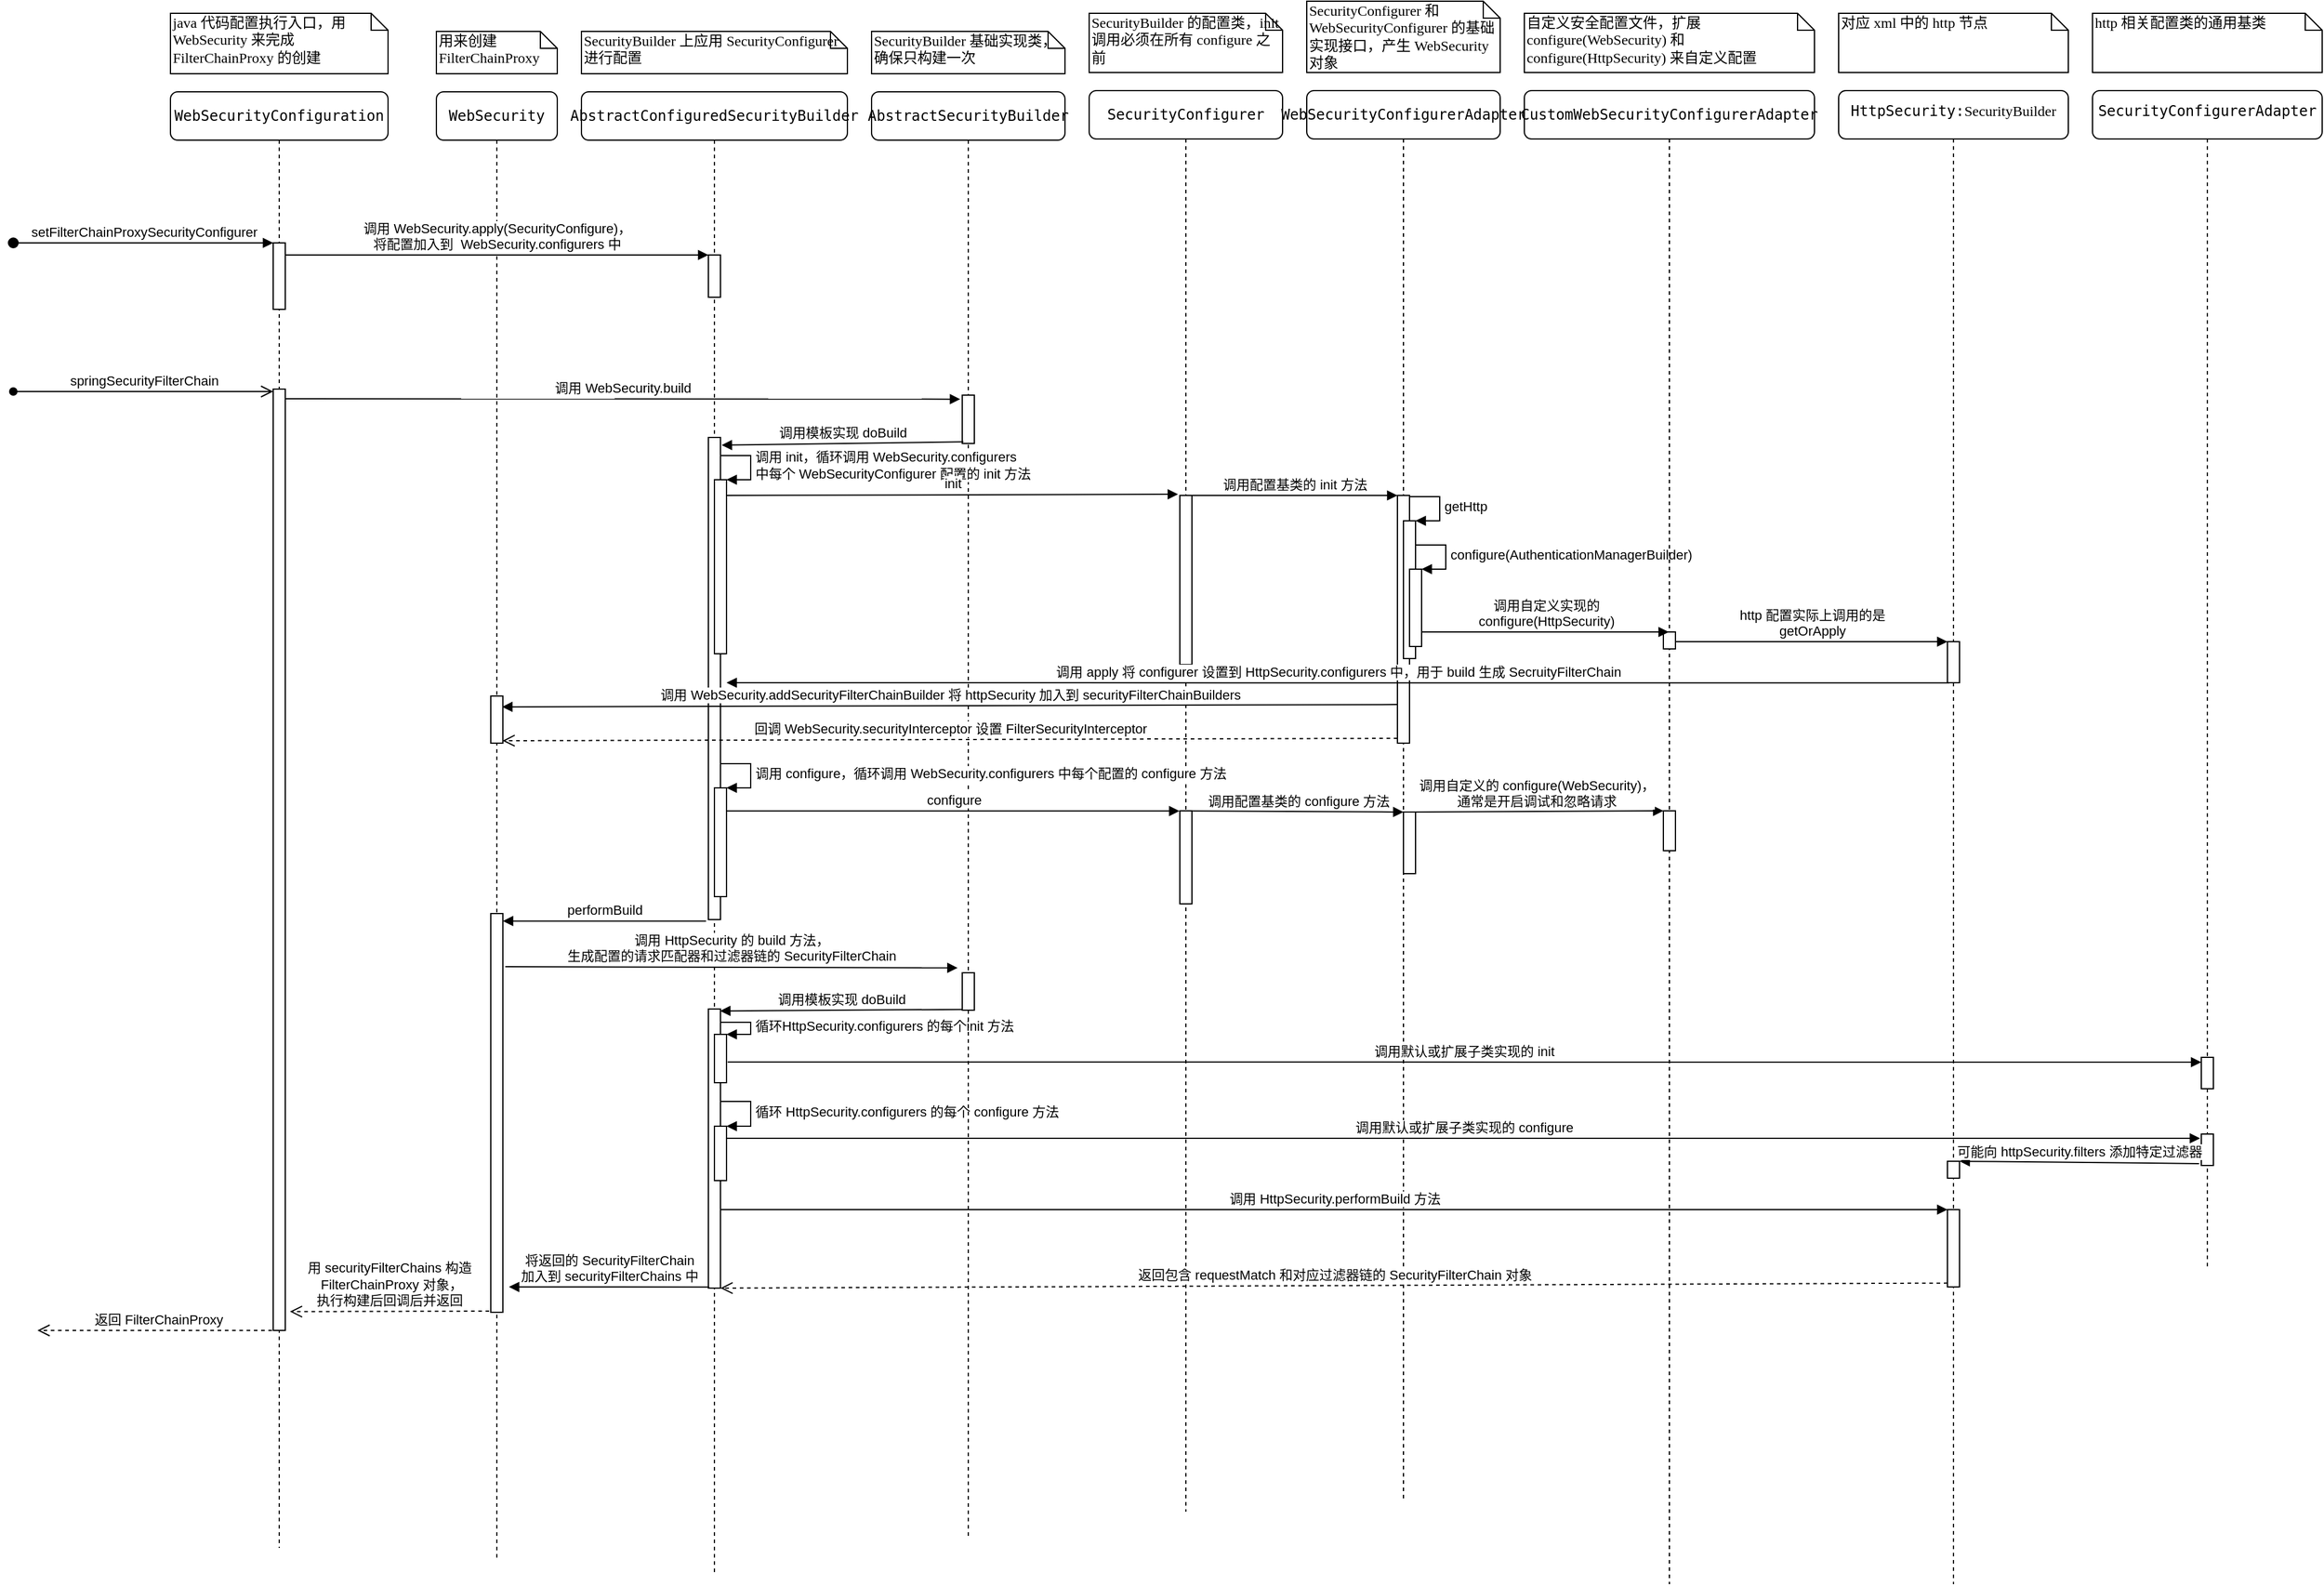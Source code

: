 <mxfile version="10.6.7" type="github"><diagram name="Page-1" id="13e1069c-82ec-6db2-03f1-153e76fe0fe0"><mxGraphModel dx="2810" dy="1562" grid="1" gridSize="10" guides="1" tooltips="1" connect="1" arrows="1" fold="1" page="1" pageScale="1" pageWidth="1100" pageHeight="850" background="#ffffff" math="0" shadow="0"><root><mxCell id="0"/><mxCell id="1" parent="0"/><mxCell id="7baba1c4bc27f4b0-2" value="&lt;pre&gt;&lt;span&gt;WebSecurity&lt;/span&gt;&lt;/pre&gt;" style="shape=umlLifeline;perimeter=lifelinePerimeter;whiteSpace=wrap;html=1;container=1;collapsible=0;recursiveResize=0;outlineConnect=0;rounded=1;shadow=0;comic=0;labelBackgroundColor=none;strokeColor=#000000;strokeWidth=1;fillColor=#FFFFFF;fontFamily=Verdana;fontSize=12;fontColor=#000000;align=center;" parent="1" vertex="1"><mxGeometry x="430" y="115" width="100" height="1215" as="geometry"/></mxCell><mxCell id="IPR779nHs_zAGFgSF5oa-5" value="" style="html=1;points=[];perimeter=orthogonalPerimeter;" parent="7baba1c4bc27f4b0-2" vertex="1"><mxGeometry x="45" y="680" width="10" height="330" as="geometry"/></mxCell><mxCell id="iYHozTLP1dJdDWpyzd3U-3" value="" style="html=1;points=[];perimeter=orthogonalPerimeter;" vertex="1" parent="7baba1c4bc27f4b0-2"><mxGeometry x="45" y="500" width="10" height="39" as="geometry"/></mxCell><mxCell id="7baba1c4bc27f4b0-3" value="&lt;pre&gt;&lt;pre&gt;&lt;span&gt;AbstractConfiguredSecurityBuilder&lt;/span&gt;&lt;/pre&gt;&lt;/pre&gt;" style="shape=umlLifeline;perimeter=lifelinePerimeter;whiteSpace=wrap;html=1;container=1;collapsible=0;recursiveResize=0;outlineConnect=0;rounded=1;shadow=0;comic=0;labelBackgroundColor=none;strokeColor=#000000;strokeWidth=1;fillColor=#FFFFFF;fontFamily=Verdana;fontSize=12;fontColor=#000000;align=center;" parent="1" vertex="1"><mxGeometry x="550" y="115" width="220" height="1225" as="geometry"/></mxCell><mxCell id="IPR779nHs_zAGFgSF5oa-39" value="" style="html=1;points=[];perimeter=orthogonalPerimeter;" parent="7baba1c4bc27f4b0-3" vertex="1"><mxGeometry x="105" y="135" width="10" height="35" as="geometry"/></mxCell><mxCell id="iYHozTLP1dJdDWpyzd3U-6" value="" style="html=1;points=[];perimeter=orthogonalPerimeter;" vertex="1" parent="7baba1c4bc27f4b0-3"><mxGeometry x="105" y="759" width="10" height="231" as="geometry"/></mxCell><mxCell id="iYHozTLP1dJdDWpyzd3U-8" value="" style="html=1;points=[];perimeter=orthogonalPerimeter;" vertex="1" parent="7baba1c4bc27f4b0-3"><mxGeometry x="110" y="780" width="10" height="40" as="geometry"/></mxCell><mxCell id="iYHozTLP1dJdDWpyzd3U-9" value="循环HttpSecurity.configurers 的每个init 方法" style="edgeStyle=orthogonalEdgeStyle;html=1;align=left;spacingLeft=2;endArrow=block;rounded=0;entryX=1;entryY=0;" edge="1" target="iYHozTLP1dJdDWpyzd3U-8" parent="7baba1c4bc27f4b0-3"><mxGeometry relative="1" as="geometry"><mxPoint x="115" y="770" as="sourcePoint"/><Array as="points"><mxPoint x="140" y="770"/></Array></mxGeometry></mxCell><mxCell id="iYHozTLP1dJdDWpyzd3U-15" value="" style="html=1;points=[];perimeter=orthogonalPerimeter;" vertex="1" parent="7baba1c4bc27f4b0-3"><mxGeometry x="110" y="856" width="10" height="45" as="geometry"/></mxCell><mxCell id="iYHozTLP1dJdDWpyzd3U-16" value="循环 HttpSecurity.configurers 的每个 configure 方法" style="edgeStyle=orthogonalEdgeStyle;html=1;align=left;spacingLeft=2;endArrow=block;rounded=0;entryX=1;entryY=0;" edge="1" target="iYHozTLP1dJdDWpyzd3U-15" parent="7baba1c4bc27f4b0-3"><mxGeometry relative="1" as="geometry"><mxPoint x="115" y="835.5" as="sourcePoint"/><Array as="points"><mxPoint x="140" y="835.5"/></Array></mxGeometry></mxCell><mxCell id="7baba1c4bc27f4b0-8" value="&lt;pre&gt;&lt;span&gt;WebSecurityConfiguration&lt;/span&gt;&lt;/pre&gt;" style="shape=umlLifeline;perimeter=lifelinePerimeter;whiteSpace=wrap;html=1;container=1;collapsible=0;recursiveResize=0;outlineConnect=0;rounded=1;shadow=0;comic=0;labelBackgroundColor=none;strokeColor=#000000;strokeWidth=1;fillColor=#FFFFFF;fontFamily=Verdana;fontSize=12;fontColor=#000000;align=center;" parent="1" vertex="1"><mxGeometry x="210" y="115" width="180" height="1205" as="geometry"/></mxCell><mxCell id="IPR779nHs_zAGFgSF5oa-37" value="" style="html=1;points=[];perimeter=orthogonalPerimeter;" parent="7baba1c4bc27f4b0-8" vertex="1"><mxGeometry x="85" y="125" width="10" height="55" as="geometry"/></mxCell><mxCell id="IPR779nHs_zAGFgSF5oa-38" value="setFilterChainProxySecurityConfigurer" style="html=1;verticalAlign=bottom;startArrow=oval;endArrow=block;startSize=8;strokeColor=#000000;" parent="7baba1c4bc27f4b0-8" target="IPR779nHs_zAGFgSF5oa-37" edge="1"><mxGeometry relative="1" as="geometry"><mxPoint x="-130" y="125" as="sourcePoint"/></mxGeometry></mxCell><mxCell id="iYHozTLP1dJdDWpyzd3U-40" value="返回 FilterChainProxy" style="html=1;verticalAlign=bottom;endArrow=open;dashed=1;endSize=8;" edge="1" parent="7baba1c4bc27f4b0-8"><mxGeometry relative="1" as="geometry"><mxPoint x="90" y="1025" as="sourcePoint"/><mxPoint x="-110" y="1025" as="targetPoint"/></mxGeometry></mxCell><mxCell id="7baba1c4bc27f4b0-40" value="java 代码配置执行入口，用 WebSecurity 来完成 FilterChainProxy 的创建" style="shape=note;whiteSpace=wrap;html=1;size=14;verticalAlign=top;align=left;spacingTop=-6;rounded=0;shadow=0;comic=0;labelBackgroundColor=none;strokeColor=#000000;strokeWidth=1;fillColor=#FFFFFF;fontFamily=Verdana;fontSize=12;fontColor=#000000;" parent="1" vertex="1"><mxGeometry x="210" y="50" width="180" height="50" as="geometry"/></mxCell><mxCell id="7baba1c4bc27f4b0-41" value="用来创建 FilterChainProxy" style="shape=note;whiteSpace=wrap;html=1;size=14;verticalAlign=top;align=left;spacingTop=-6;rounded=0;shadow=0;comic=0;labelBackgroundColor=none;strokeColor=#000000;strokeWidth=1;fillColor=#FFFFFF;fontFamily=Verdana;fontSize=12;fontColor=#000000;" parent="1" vertex="1"><mxGeometry x="430" y="65" width="100" height="35" as="geometry"/></mxCell><mxCell id="7baba1c4bc27f4b0-42" value="SecurityBuilder 上应用 SecurityConfigurer 进行配置" style="shape=note;whiteSpace=wrap;html=1;size=14;verticalAlign=top;align=left;spacingTop=-6;rounded=0;shadow=0;comic=0;labelBackgroundColor=none;strokeColor=#000000;strokeWidth=1;fillColor=#FFFFFF;fontFamily=Verdana;fontSize=12;fontColor=#000000;" parent="1" vertex="1"><mxGeometry x="550" y="65" width="220" height="35" as="geometry"/></mxCell><mxCell id="IPR779nHs_zAGFgSF5oa-20" value="&lt;pre&gt;&lt;span&gt;AbstractSecurityBuilder&lt;/span&gt;&lt;/pre&gt;" style="shape=umlLifeline;perimeter=lifelinePerimeter;whiteSpace=wrap;html=1;container=1;collapsible=0;recursiveResize=0;outlineConnect=0;rounded=1;shadow=0;comic=0;labelBackgroundColor=none;strokeColor=#000000;strokeWidth=1;fillColor=#FFFFFF;fontFamily=Verdana;fontSize=12;fontColor=#000000;align=center;" parent="1" vertex="1"><mxGeometry x="790" y="115" width="160" height="1195" as="geometry"/></mxCell><mxCell id="iYHozTLP1dJdDWpyzd3U-5" value="" style="html=1;points=[];perimeter=orthogonalPerimeter;rounded=0;shadow=0;comic=0;labelBackgroundColor=none;strokeColor=#000000;strokeWidth=1;fillColor=#FFFFFF;fontFamily=Verdana;fontSize=12;fontColor=#000000;align=center;" vertex="1" parent="IPR779nHs_zAGFgSF5oa-20"><mxGeometry x="75" y="729" width="10" height="31" as="geometry"/></mxCell><mxCell id="IPR779nHs_zAGFgSF5oa-22" value="SecurityBuilder 基础实现类，确保只构建一次" style="shape=note;whiteSpace=wrap;html=1;size=14;verticalAlign=top;align=left;spacingTop=-6;rounded=0;shadow=0;comic=0;labelBackgroundColor=none;strokeColor=#000000;strokeWidth=1;fillColor=#FFFFFF;fontFamily=Verdana;fontSize=12;fontColor=#000000;" parent="1" vertex="1"><mxGeometry x="790" y="65" width="160" height="35" as="geometry"/></mxCell><mxCell id="IPR779nHs_zAGFgSF5oa-26" value="&lt;pre&gt;&lt;pre&gt;&lt;span&gt;SecurityConfigurer&lt;/span&gt;&lt;/pre&gt;&lt;/pre&gt;" style="shape=umlLifeline;perimeter=lifelinePerimeter;whiteSpace=wrap;html=1;container=1;collapsible=0;recursiveResize=0;outlineConnect=0;rounded=1;shadow=0;comic=0;labelBackgroundColor=none;strokeColor=#000000;strokeWidth=1;fillColor=#FFFFFF;fontFamily=Verdana;fontSize=12;fontColor=#000000;align=center;" parent="1" vertex="1"><mxGeometry x="970" y="114" width="160" height="1176" as="geometry"/></mxCell><mxCell id="IPR779nHs_zAGFgSF5oa-28" value="SecurityBuilder 的配置类，init 调用必须在所有 configure 之前" style="shape=note;whiteSpace=wrap;html=1;size=14;verticalAlign=top;align=left;spacingTop=-6;rounded=0;shadow=0;comic=0;labelBackgroundColor=none;strokeColor=#000000;strokeWidth=1;fillColor=#FFFFFF;fontFamily=Verdana;fontSize=12;fontColor=#000000;" parent="1" vertex="1"><mxGeometry x="970" y="50" width="160" height="49" as="geometry"/></mxCell><mxCell id="7baba1c4bc27f4b0-13" value="" style="html=1;points=[];perimeter=orthogonalPerimeter;rounded=0;shadow=0;comic=0;labelBackgroundColor=none;strokeColor=#000000;strokeWidth=1;fillColor=#FFFFFF;fontFamily=Verdana;fontSize=12;fontColor=#000000;align=center;" parent="1" vertex="1"><mxGeometry x="655" y="401" width="10" height="399" as="geometry"/></mxCell><mxCell id="IPR779nHs_zAGFgSF5oa-24" value="" style="html=1;points=[];perimeter=orthogonalPerimeter;" parent="1" vertex="1"><mxGeometry x="660" y="436" width="10" height="144" as="geometry"/></mxCell><mxCell id="IPR779nHs_zAGFgSF5oa-25" value="调用 init，循环调用 WebSecurity.configurers &lt;br&gt;中每个 WebSecurityConfigurer 配置的 init 方法" style="edgeStyle=orthogonalEdgeStyle;html=1;align=left;spacingLeft=2;endArrow=block;rounded=0;entryX=1;entryY=0;strokeColor=#000000;" parent="1" target="IPR779nHs_zAGFgSF5oa-24" edge="1"><mxGeometry relative="1" as="geometry"><mxPoint x="665" y="416" as="sourcePoint"/><Array as="points"><mxPoint x="690" y="416"/></Array></mxGeometry></mxCell><mxCell id="IPR779nHs_zAGFgSF5oa-29" value="init" style="html=1;verticalAlign=bottom;endArrow=block;strokeColor=#000000;exitX=1.022;exitY=0.122;exitDx=0;exitDy=0;exitPerimeter=0;" parent="1" edge="1"><mxGeometry width="80" relative="1" as="geometry"><mxPoint x="669.833" y="449" as="sourcePoint"/><mxPoint x="1043.5" y="448" as="targetPoint"/></mxGeometry></mxCell><mxCell id="IPR779nHs_zAGFgSF5oa-32" value="" style="html=1;points=[];perimeter=orthogonalPerimeter;" parent="1" vertex="1"><mxGeometry x="660" y="691" width="10" height="90" as="geometry"/></mxCell><mxCell id="IPR779nHs_zAGFgSF5oa-33" value="调用 configure，循环调用 WebSecurity.configurers 中每个配置的 configure 方法" style="edgeStyle=orthogonalEdgeStyle;html=1;align=left;spacingLeft=2;endArrow=block;rounded=0;entryX=1;entryY=0;strokeColor=#000000;" parent="1" target="IPR779nHs_zAGFgSF5oa-32" edge="1"><mxGeometry relative="1" as="geometry"><mxPoint x="665" y="671" as="sourcePoint"/><Array as="points"><mxPoint x="690" y="671"/></Array></mxGeometry></mxCell><mxCell id="IPR779nHs_zAGFgSF5oa-2" value="" style="html=1;points=[];perimeter=orthogonalPerimeter;" parent="1" vertex="1"><mxGeometry x="295" y="361" width="10" height="779" as="geometry"/></mxCell><mxCell id="IPR779nHs_zAGFgSF5oa-6" value="performBuild" style="html=1;verticalAlign=bottom;startArrow=none;endArrow=block;startSize=8;startFill=0;strokeColor=#000000;exitX=-0.191;exitY=1.003;exitDx=0;exitDy=0;exitPerimeter=0;" parent="1" source="7baba1c4bc27f4b0-13" target="IPR779nHs_zAGFgSF5oa-5" edge="1"><mxGeometry x="0.003" relative="1" as="geometry"><mxPoint x="654" y="571" as="sourcePoint"/><mxPoint as="offset"/></mxGeometry></mxCell><mxCell id="IPR779nHs_zAGFgSF5oa-7" value="调用 WebSecurity.build&lt;br&gt;" style="html=1;verticalAlign=bottom;endArrow=block;strokeColor=#000000;entryX=-0.167;entryY=0.083;entryDx=0;entryDy=0;entryPerimeter=0;" parent="1" target="IPR779nHs_zAGFgSF5oa-21" edge="1"><mxGeometry width="80" relative="1" as="geometry"><mxPoint x="305" y="369" as="sourcePoint"/><mxPoint x="385" y="365.5" as="targetPoint"/></mxGeometry></mxCell><mxCell id="IPR779nHs_zAGFgSF5oa-18" value="springSecurityFilterChain" style="html=1;verticalAlign=bottom;startArrow=oval;startFill=1;endArrow=open;startSize=6;endSize=8;strokeColor=#000000;entryX=-0.033;entryY=0.021;entryDx=0;entryDy=0;entryPerimeter=0;" parent="1" edge="1"><mxGeometry width="80" relative="1" as="geometry"><mxPoint x="80" y="363" as="sourcePoint"/><mxPoint x="295" y="363" as="targetPoint"/></mxGeometry></mxCell><mxCell id="IPR779nHs_zAGFgSF5oa-21" value="" style="html=1;points=[];perimeter=orthogonalPerimeter;rounded=0;shadow=0;comic=0;labelBackgroundColor=none;strokeColor=#000000;strokeWidth=1;fillColor=#FFFFFF;fontFamily=Verdana;fontSize=12;fontColor=#000000;align=center;" parent="1" vertex="1"><mxGeometry x="865" y="366" width="10" height="40" as="geometry"/></mxCell><mxCell id="IPR779nHs_zAGFgSF5oa-23" value="调用模板实现 doBuild" style="html=1;verticalAlign=bottom;startArrow=none;endArrow=block;startSize=8;startFill=0;strokeColor=#000000;entryX=1.1;entryY=0.016;entryDx=0;entryDy=0;entryPerimeter=0;exitX=0.1;exitY=0.967;exitDx=0;exitDy=0;exitPerimeter=0;" parent="1" source="IPR779nHs_zAGFgSF5oa-21" target="7baba1c4bc27f4b0-13" edge="1"><mxGeometry x="0.003" relative="1" as="geometry"><mxPoint x="852" y="403" as="sourcePoint"/><mxPoint x="696" y="434" as="targetPoint"/><mxPoint as="offset"/></mxGeometry></mxCell><mxCell id="IPR779nHs_zAGFgSF5oa-27" value="" style="html=1;points=[];perimeter=orthogonalPerimeter;rounded=0;shadow=0;comic=0;labelBackgroundColor=none;strokeColor=#000000;strokeWidth=1;fillColor=#FFFFFF;fontFamily=Verdana;fontSize=12;fontColor=#000000;align=center;" parent="1" vertex="1"><mxGeometry x="1045" y="449" width="10" height="140" as="geometry"/></mxCell><mxCell id="IPR779nHs_zAGFgSF5oa-34" value="configure" style="html=1;verticalAlign=bottom;endArrow=block;strokeColor=#000000;entryX=-0.033;entryY=0.002;entryDx=0;entryDy=0;entryPerimeter=0;" parent="1" source="IPR779nHs_zAGFgSF5oa-32" target="IPR779nHs_zAGFgSF5oa-35" edge="1"><mxGeometry width="80" relative="1" as="geometry"><mxPoint x="660" y="526.5" as="sourcePoint"/><mxPoint x="1044" y="660" as="targetPoint"/></mxGeometry></mxCell><mxCell id="IPR779nHs_zAGFgSF5oa-35" value="" style="html=1;points=[];perimeter=orthogonalPerimeter;rounded=0;shadow=0;comic=0;labelBackgroundColor=none;strokeColor=#000000;strokeWidth=1;fillColor=#FFFFFF;fontFamily=Verdana;fontSize=12;fontColor=#000000;align=center;" parent="1" vertex="1"><mxGeometry x="1045" y="710" width="10" height="77" as="geometry"/></mxCell><mxCell id="IPR779nHs_zAGFgSF5oa-40" value="调用 WebSecurity.apply(SecurityConfigure)，&lt;br&gt;将配置加入到&amp;nbsp; WebSecurity.&lt;span&gt;configurers 中&lt;/span&gt;" style="html=1;verticalAlign=bottom;endArrow=block;entryX=0;entryY=0;strokeColor=#000000;" parent="1" source="IPR779nHs_zAGFgSF5oa-37" target="IPR779nHs_zAGFgSF5oa-39" edge="1"><mxGeometry relative="1" as="geometry"><mxPoint x="585" y="250" as="sourcePoint"/></mxGeometry></mxCell><mxCell id="IPR779nHs_zAGFgSF5oa-42" value="&lt;pre&gt;&lt;pre&gt;&lt;pre&gt;&lt;span&gt;WebSecurityConfigurerAdapter&lt;/span&gt;&lt;/pre&gt;&lt;/pre&gt;&lt;/pre&gt;" style="shape=umlLifeline;perimeter=lifelinePerimeter;whiteSpace=wrap;html=1;container=1;collapsible=0;recursiveResize=0;outlineConnect=0;rounded=1;shadow=0;comic=0;labelBackgroundColor=none;strokeColor=#000000;strokeWidth=1;fillColor=#FFFFFF;fontFamily=Verdana;fontSize=12;fontColor=#000000;align=center;" parent="1" vertex="1"><mxGeometry x="1150" y="114" width="160" height="1166" as="geometry"/></mxCell><mxCell id="IPR779nHs_zAGFgSF5oa-50" value="" style="html=1;points=[];perimeter=orthogonalPerimeter;" parent="IPR779nHs_zAGFgSF5oa-42" vertex="1"><mxGeometry x="75" y="335" width="10" height="205" as="geometry"/></mxCell><mxCell id="IPR779nHs_zAGFgSF5oa-53" value="" style="html=1;points=[];perimeter=orthogonalPerimeter;" parent="IPR779nHs_zAGFgSF5oa-42" vertex="1"><mxGeometry x="80" y="597" width="10" height="51" as="geometry"/></mxCell><mxCell id="IPR779nHs_zAGFgSF5oa-57" value="" style="html=1;points=[];perimeter=orthogonalPerimeter;labelBackgroundColor=#ffffff;" parent="IPR779nHs_zAGFgSF5oa-42" vertex="1"><mxGeometry x="80" y="356" width="10" height="114" as="geometry"/></mxCell><mxCell id="IPR779nHs_zAGFgSF5oa-58" value="getHttp" style="edgeStyle=orthogonalEdgeStyle;html=1;align=left;spacingLeft=2;endArrow=block;rounded=0;entryX=1;entryY=0;strokeColor=#000000;" parent="IPR779nHs_zAGFgSF5oa-42" target="IPR779nHs_zAGFgSF5oa-57" edge="1"><mxGeometry relative="1" as="geometry"><mxPoint x="85" y="336" as="sourcePoint"/><Array as="points"><mxPoint x="110" y="336"/></Array></mxGeometry></mxCell><mxCell id="IPR779nHs_zAGFgSF5oa-59" value="" style="html=1;points=[];perimeter=orthogonalPerimeter;labelBackgroundColor=#ffffff;" parent="IPR779nHs_zAGFgSF5oa-42" vertex="1"><mxGeometry x="85" y="396" width="10" height="64" as="geometry"/></mxCell><mxCell id="IPR779nHs_zAGFgSF5oa-60" value="configure(AuthenticationManagerBuilder)" style="edgeStyle=orthogonalEdgeStyle;html=1;align=left;spacingLeft=2;endArrow=block;rounded=0;entryX=1;entryY=0;strokeColor=#000000;" parent="IPR779nHs_zAGFgSF5oa-42" target="IPR779nHs_zAGFgSF5oa-59" edge="1"><mxGeometry relative="1" as="geometry"><mxPoint x="90" y="376" as="sourcePoint"/><Array as="points"><mxPoint x="115" y="376"/></Array></mxGeometry></mxCell><mxCell id="IPR779nHs_zAGFgSF5oa-43" value="SecurityConfigurer 和 WebSecurityConfigurer 的基础实现接口，产生 WebSecurity 对象" style="shape=note;whiteSpace=wrap;html=1;size=14;verticalAlign=top;align=left;spacingTop=-6;rounded=0;shadow=0;comic=0;labelBackgroundColor=none;strokeColor=#000000;strokeWidth=1;fillColor=#FFFFFF;fontFamily=Verdana;fontSize=12;fontColor=#000000;" parent="1" vertex="1"><mxGeometry x="1150" y="40" width="160" height="59" as="geometry"/></mxCell><mxCell id="IPR779nHs_zAGFgSF5oa-46" value="&lt;pre&gt;&lt;pre&gt;&lt;span&gt;CustomWebSecurityConfigurerAdapter&lt;/span&gt;&lt;/pre&gt;&lt;/pre&gt;" style="shape=umlLifeline;perimeter=lifelinePerimeter;whiteSpace=wrap;html=1;container=1;collapsible=0;recursiveResize=0;outlineConnect=0;rounded=1;shadow=0;comic=0;labelBackgroundColor=none;strokeColor=#000000;strokeWidth=1;fillColor=#FFFFFF;fontFamily=Verdana;fontSize=12;fontColor=#000000;align=center;" parent="1" vertex="1"><mxGeometry x="1330" y="114" width="240" height="1236" as="geometry"/></mxCell><mxCell id="IPR779nHs_zAGFgSF5oa-61" value="" style="html=1;points=[];perimeter=orthogonalPerimeter;labelBackgroundColor=#ffffff;" parent="IPR779nHs_zAGFgSF5oa-46" vertex="1"><mxGeometry x="115" y="448" width="10" height="14" as="geometry"/></mxCell><mxCell id="IPR779nHs_zAGFgSF5oa-64" value="" style="html=1;points=[];perimeter=orthogonalPerimeter;labelBackgroundColor=#ffffff;" parent="IPR779nHs_zAGFgSF5oa-46" vertex="1"><mxGeometry x="115" y="596" width="10" height="33" as="geometry"/></mxCell><mxCell id="IPR779nHs_zAGFgSF5oa-47" value="自定义安全配置文件，扩展 configure(WebSecurity) 和 configure(HttpSecurity) 来自定义配置" style="shape=note;whiteSpace=wrap;html=1;size=14;verticalAlign=top;align=left;spacingTop=-6;rounded=0;shadow=0;comic=0;labelBackgroundColor=none;strokeColor=#000000;strokeWidth=1;fillColor=#FFFFFF;fontFamily=Verdana;fontSize=12;fontColor=#000000;" parent="1" vertex="1"><mxGeometry x="1330" y="50" width="240" height="49" as="geometry"/></mxCell><mxCell id="IPR779nHs_zAGFgSF5oa-51" value="调用配置基类的 init 方法" style="html=1;verticalAlign=bottom;endArrow=block;entryX=0;entryY=0;strokeColor=#000000;" parent="1" source="IPR779nHs_zAGFgSF5oa-27" target="IPR779nHs_zAGFgSF5oa-50" edge="1"><mxGeometry relative="1" as="geometry"><mxPoint x="1050" y="449" as="sourcePoint"/></mxGeometry></mxCell><mxCell id="IPR779nHs_zAGFgSF5oa-54" value="调用配置基类的 configure 方法" style="html=1;verticalAlign=bottom;endArrow=block;entryX=0;entryY=0;strokeColor=#000000;exitX=1.052;exitY=0.002;exitDx=0;exitDy=0;exitPerimeter=0;" parent="1" source="IPR779nHs_zAGFgSF5oa-35" target="IPR779nHs_zAGFgSF5oa-53" edge="1"><mxGeometry relative="1" as="geometry"><mxPoint x="1050" y="660" as="sourcePoint"/></mxGeometry></mxCell><mxCell id="IPR779nHs_zAGFgSF5oa-62" value="调用自定义实现的 &lt;br&gt;configure(HttpSecurity)" style="html=1;verticalAlign=bottom;endArrow=block;strokeColor=#000000;" parent="1" edge="1"><mxGeometry relative="1" as="geometry"><mxPoint x="1245" y="562" as="sourcePoint"/><mxPoint x="1449.5" y="562" as="targetPoint"/></mxGeometry></mxCell><mxCell id="IPR779nHs_zAGFgSF5oa-65" value="调用自定义的 configure(WebSecurity)，&lt;br&gt;通常是开启调试和忽略请求" style="html=1;verticalAlign=bottom;endArrow=block;entryX=0;entryY=0;strokeColor=#000000;" parent="1" source="IPR779nHs_zAGFgSF5oa-53" target="IPR779nHs_zAGFgSF5oa-64" edge="1"><mxGeometry x="-0.023" relative="1" as="geometry"><mxPoint x="1375" y="671" as="sourcePoint"/><mxPoint as="offset"/></mxGeometry></mxCell><mxCell id="5kBa9bb86XH9osRh8OgB-5" value="&lt;pre&gt;&lt;pre&gt;&lt;span&gt;HttpSecurity&lt;/span&gt;:&lt;span style=&quot;font-family: &amp;#34;verdana&amp;#34; ; white-space: normal&quot;&gt;SecurityBuilder&lt;/span&gt;&lt;/pre&gt;&lt;/pre&gt;" style="shape=umlLifeline;perimeter=lifelinePerimeter;whiteSpace=wrap;html=1;container=1;collapsible=0;recursiveResize=0;outlineConnect=0;rounded=1;shadow=0;comic=0;labelBackgroundColor=none;strokeColor=#000000;strokeWidth=1;fillColor=#FFFFFF;fontFamily=Verdana;fontSize=12;fontColor=#000000;align=center;verticalAlign=middle;spacingTop=-6;" parent="1" vertex="1"><mxGeometry x="1590" y="114" width="190" height="1236" as="geometry"/></mxCell><mxCell id="5kBa9bb86XH9osRh8OgB-9" value="" style="html=1;points=[];perimeter=orthogonalPerimeter;" parent="5kBa9bb86XH9osRh8OgB-5" vertex="1"><mxGeometry x="90" y="456" width="10" height="34" as="geometry"/></mxCell><mxCell id="iYHozTLP1dJdDWpyzd3U-20" value="" style="html=1;points=[];perimeter=orthogonalPerimeter;" vertex="1" parent="5kBa9bb86XH9osRh8OgB-5"><mxGeometry x="90" y="886" width="10" height="14" as="geometry"/></mxCell><mxCell id="iYHozTLP1dJdDWpyzd3U-26" value="" style="html=1;points=[];perimeter=orthogonalPerimeter;" vertex="1" parent="5kBa9bb86XH9osRh8OgB-5"><mxGeometry x="90" y="926" width="10" height="64" as="geometry"/></mxCell><mxCell id="5kBa9bb86XH9osRh8OgB-8" value="对应 xml 中的 http 节点" style="shape=note;whiteSpace=wrap;html=1;size=14;verticalAlign=top;align=left;spacingTop=-6;rounded=0;shadow=0;comic=0;labelBackgroundColor=none;strokeColor=#000000;strokeWidth=1;fillColor=#FFFFFF;fontFamily=Verdana;fontSize=12;fontColor=#000000;" parent="1" vertex="1"><mxGeometry x="1590" y="50" width="190" height="49" as="geometry"/></mxCell><mxCell id="5kBa9bb86XH9osRh8OgB-10" value="http 配置实际上调用的是&lt;br&gt;getOrApply" style="html=1;verticalAlign=bottom;endArrow=block;entryX=0;entryY=0;" parent="1" source="IPR779nHs_zAGFgSF5oa-61" target="5kBa9bb86XH9osRh8OgB-9" edge="1"><mxGeometry relative="1" as="geometry"><mxPoint x="1595" y="570" as="sourcePoint"/></mxGeometry></mxCell><mxCell id="5kBa9bb86XH9osRh8OgB-15" value="调用 apply 将 configurer 设置到 HttpSecurity.configurers 中，用于 build 生成 SecruityFilterChain" style="html=1;verticalAlign=bottom;endArrow=block;exitX=0.143;exitY=1.005;exitDx=0;exitDy=0;exitPerimeter=0;" parent="1" source="5kBa9bb86XH9osRh8OgB-9" edge="1"><mxGeometry width="80" relative="1" as="geometry"><mxPoint x="350" y="1110" as="sourcePoint"/><mxPoint x="670" y="604" as="targetPoint"/></mxGeometry></mxCell><mxCell id="5kBa9bb86XH9osRh8OgB-17" value="调用 HttpSecurity 的 build 方法，&lt;br&gt;生成配置的请求匹配器和过滤器链的 SecurityFilterChain" style="html=1;verticalAlign=bottom;endArrow=block;entryX=-0.382;entryY=0.024;entryDx=0;entryDy=0;entryPerimeter=0;" parent="1" edge="1"><mxGeometry relative="1" as="geometry"><mxPoint x="487" y="839" as="sourcePoint"/><mxPoint x="861.176" y="839.941" as="targetPoint"/></mxGeometry></mxCell><mxCell id="iYHozTLP1dJdDWpyzd3U-2" value="调用 WebSecurity.&lt;span&gt;addSecurityFilterChainBuilder&amp;nbsp;&lt;/span&gt;将 httpSecurity 加入到&amp;nbsp;&lt;span&gt;securityFilterChainBuilders&lt;/span&gt;" style="html=1;verticalAlign=bottom;endArrow=block;exitX=-0.029;exitY=0.83;exitDx=0;exitDy=0;exitPerimeter=0;entryX=0.94;entryY=0.231;entryDx=0;entryDy=0;entryPerimeter=0;" edge="1" parent="1" target="iYHozTLP1dJdDWpyzd3U-3"><mxGeometry width="80" relative="1" as="geometry"><mxPoint x="1224.706" y="622.059" as="sourcePoint"/><mxPoint x="490.588" y="622.059" as="targetPoint"/></mxGeometry></mxCell><mxCell id="iYHozTLP1dJdDWpyzd3U-4" value="回调 WebSecurity.&lt;span&gt;securityInterceptor&amp;nbsp;&lt;/span&gt;设置&amp;nbsp;&lt;span&gt;FilterSecurityInterceptor&lt;/span&gt;" style="html=1;verticalAlign=bottom;endArrow=open;dashed=1;endSize=8;entryX=0.971;entryY=0.949;entryDx=0;entryDy=0;entryPerimeter=0;" edge="1" parent="1" target="iYHozTLP1dJdDWpyzd3U-3"><mxGeometry relative="1" as="geometry"><mxPoint x="1225" y="650" as="sourcePoint"/><mxPoint x="70" y="1110" as="targetPoint"/></mxGeometry></mxCell><mxCell id="IPR779nHs_zAGFgSF5oa-36" value="用 securityFilterChains 构造&lt;br&gt;&amp;nbsp;FilterChainProxy 对象，&lt;br&gt;执行构建后回调后并返回" style="html=1;verticalAlign=bottom;endArrow=open;dashed=1;endSize=8;strokeColor=#000000;exitX=-0.131;exitY=0.997;exitDx=0;exitDy=0;exitPerimeter=0;entryX=1.386;entryY=0.98;entryDx=0;entryDy=0;entryPerimeter=0;" parent="1" edge="1" target="IPR779nHs_zAGFgSF5oa-2" source="IPR779nHs_zAGFgSF5oa-5"><mxGeometry relative="1" as="geometry"><mxPoint x="475" y="1040" as="sourcePoint"/><mxPoint x="300" y="1040" as="targetPoint"/></mxGeometry></mxCell><mxCell id="iYHozTLP1dJdDWpyzd3U-7" value="调用模板实现 doBuild" style="html=1;verticalAlign=bottom;endArrow=block;exitX=-0.029;exitY=0.979;exitDx=0;exitDy=0;exitPerimeter=0;entryX=0.971;entryY=0.007;entryDx=0;entryDy=0;entryPerimeter=0;" edge="1" parent="1" source="iYHozTLP1dJdDWpyzd3U-5" target="iYHozTLP1dJdDWpyzd3U-6"><mxGeometry width="80" relative="1" as="geometry"><mxPoint x="100" y="1110" as="sourcePoint"/><mxPoint x="180" y="1110" as="targetPoint"/></mxGeometry></mxCell><mxCell id="iYHozTLP1dJdDWpyzd3U-10" value="&lt;pre&gt;&lt;pre&gt;&lt;pre&gt;&lt;span&gt;SecurityConfigurerAdapter&lt;/span&gt;&lt;/pre&gt;&lt;/pre&gt;&lt;/pre&gt;" style="shape=umlLifeline;perimeter=lifelinePerimeter;whiteSpace=wrap;html=1;container=1;collapsible=0;recursiveResize=0;outlineConnect=0;rounded=1;shadow=0;comic=0;labelBackgroundColor=none;strokeColor=#000000;strokeWidth=1;fillColor=#FFFFFF;fontFamily=Verdana;fontSize=12;fontColor=#000000;align=center;verticalAlign=middle;spacingTop=-6;" vertex="1" parent="1"><mxGeometry x="1800" y="114" width="190" height="976" as="geometry"/></mxCell><mxCell id="iYHozTLP1dJdDWpyzd3U-12" value="" style="html=1;points=[];perimeter=orthogonalPerimeter;" vertex="1" parent="iYHozTLP1dJdDWpyzd3U-10"><mxGeometry x="90" y="800" width="10" height="26" as="geometry"/></mxCell><mxCell id="iYHozTLP1dJdDWpyzd3U-19" value="" style="html=1;points=[];perimeter=orthogonalPerimeter;" vertex="1" parent="iYHozTLP1dJdDWpyzd3U-10"><mxGeometry x="90" y="863.5" width="10" height="26" as="geometry"/></mxCell><mxCell id="iYHozTLP1dJdDWpyzd3U-13" value="http 相关配置类的通用基类" style="shape=note;whiteSpace=wrap;html=1;size=14;verticalAlign=top;align=left;spacingTop=-6;rounded=0;shadow=0;comic=0;labelBackgroundColor=none;strokeColor=#000000;strokeWidth=1;fillColor=#FFFFFF;fontFamily=Verdana;fontSize=12;fontColor=#000000;" vertex="1" parent="1"><mxGeometry x="1800" y="50" width="190" height="49" as="geometry"/></mxCell><mxCell id="iYHozTLP1dJdDWpyzd3U-14" value="调用默认或扩展子类实现的 init" style="html=1;verticalAlign=bottom;endArrow=block;exitX=1.094;exitY=0.572;exitDx=0;exitDy=0;exitPerimeter=0;" edge="1" parent="1" source="iYHozTLP1dJdDWpyzd3U-8"><mxGeometry width="80" relative="1" as="geometry"><mxPoint x="420" y="1110" as="sourcePoint"/><mxPoint x="1890" y="918" as="targetPoint"/></mxGeometry></mxCell><mxCell id="iYHozTLP1dJdDWpyzd3U-18" value="调用默认或扩展子类实现的 configure" style="html=1;verticalAlign=bottom;endArrow=block;exitX=1.094;exitY=0.572;exitDx=0;exitDy=0;exitPerimeter=0;" edge="1" parent="1"><mxGeometry width="80" relative="1" as="geometry"><mxPoint x="670" y="981" as="sourcePoint"/><mxPoint x="1889" y="981" as="targetPoint"/></mxGeometry></mxCell><mxCell id="iYHozTLP1dJdDWpyzd3U-21" value="可能向 httpSecurity.&lt;span&gt;filters&lt;/span&gt;&amp;nbsp;添加特定过滤器&lt;br&gt;" style="html=1;verticalAlign=bottom;endArrow=block;entryX=1;entryY=0;exitX=-0.183;exitY=0.94;exitDx=0;exitDy=0;exitPerimeter=0;" edge="1" target="iYHozTLP1dJdDWpyzd3U-20" parent="1" source="iYHozTLP1dJdDWpyzd3U-19"><mxGeometry relative="1" as="geometry"><mxPoint x="1750" y="1000" as="sourcePoint"/></mxGeometry></mxCell><mxCell id="iYHozTLP1dJdDWpyzd3U-27" value="调用 HttpSecurity.performBuild 方法" style="html=1;verticalAlign=bottom;endArrow=block;entryX=0;entryY=0;" edge="1" target="iYHozTLP1dJdDWpyzd3U-26" parent="1" source="iYHozTLP1dJdDWpyzd3U-6"><mxGeometry relative="1" as="geometry"><mxPoint x="1610" y="1040" as="sourcePoint"/></mxGeometry></mxCell><mxCell id="iYHozTLP1dJdDWpyzd3U-28" value="返回包含 requestMatch 和对应过滤器链的 SecurityFilterChain 对象" style="html=1;verticalAlign=bottom;endArrow=open;dashed=1;endSize=8;exitX=0;exitY=0.95;entryX=1;entryY=1;entryDx=0;entryDy=0;entryPerimeter=0;" edge="1" source="iYHozTLP1dJdDWpyzd3U-26" parent="1" target="iYHozTLP1dJdDWpyzd3U-6"><mxGeometry relative="1" as="geometry"><mxPoint x="1610" y="1116" as="targetPoint"/></mxGeometry></mxCell><mxCell id="iYHozTLP1dJdDWpyzd3U-39" value="将返回的 SecurityFilterChain&lt;br&gt;加入到&amp;nbsp;&lt;span&gt;securityFilterChains 中&lt;/span&gt;" style="html=1;verticalAlign=bottom;endArrow=block;exitX=0.076;exitY=0.996;exitDx=0;exitDy=0;exitPerimeter=0;" edge="1" parent="1" source="iYHozTLP1dJdDWpyzd3U-6"><mxGeometry width="80" relative="1" as="geometry"><mxPoint x="650" y="1100" as="sourcePoint"/><mxPoint x="490" y="1104" as="targetPoint"/></mxGeometry></mxCell></root></mxGraphModel></diagram></mxfile>
